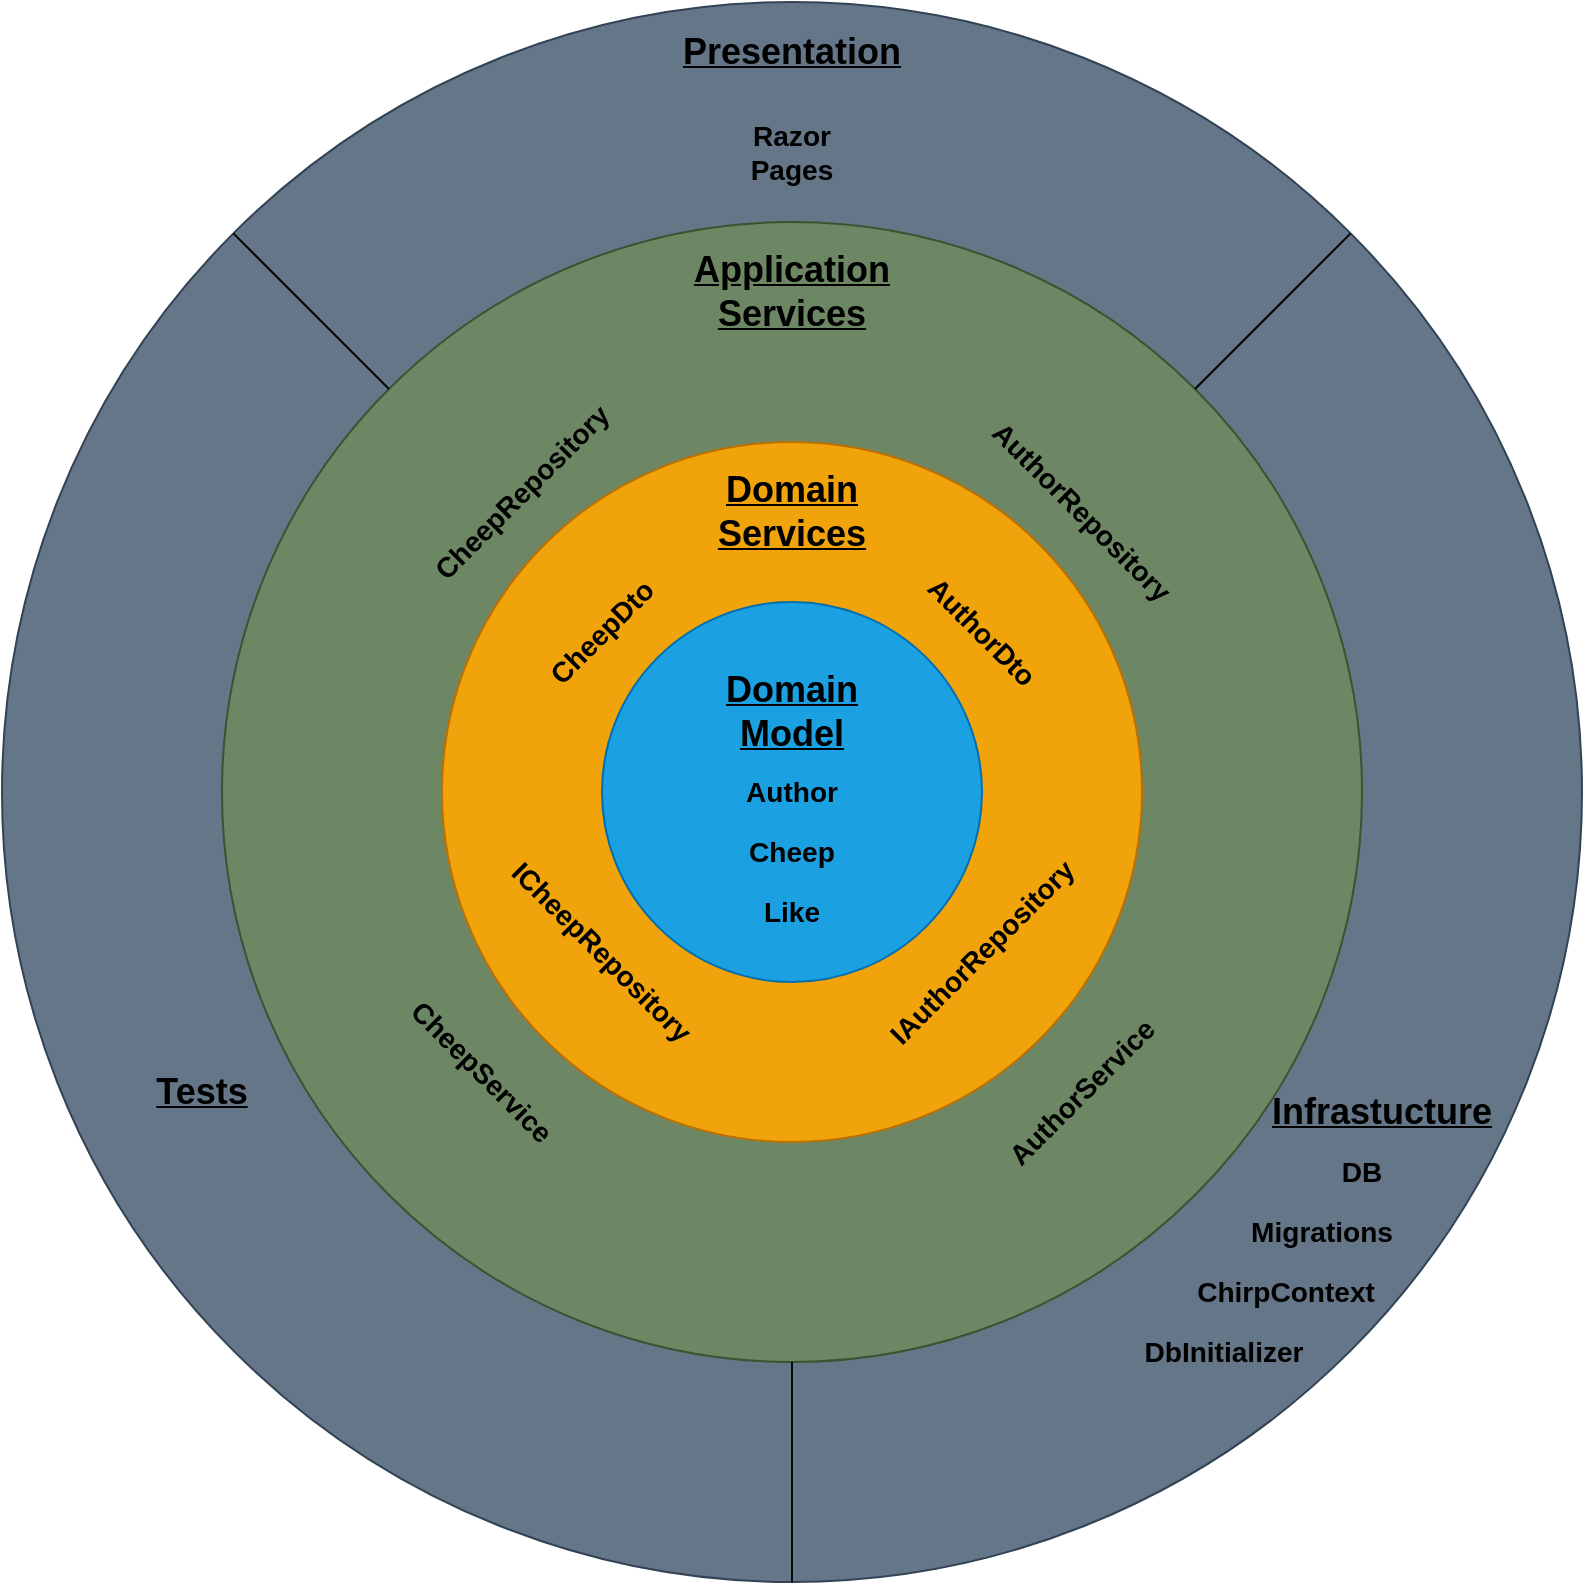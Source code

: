 <?xml version="1.0" encoding="UTF-8"?>
<mxfile version="22.1.11" type="google">
  <diagram name="Page-1" id="0ciU3ZzYEzsX3uOXQf9y">
    <mxGraphModel dx="1588" dy="840" grid="0" gridSize="10" guides="1" tooltips="1" connect="1" arrows="1" fold="1" page="0" pageScale="1" pageWidth="1100" pageHeight="850" math="0" shadow="0">
      <root>
        <mxCell id="0" />
        <mxCell id="1" parent="0" />
        <mxCell id="UKk3BZXmkDFEpoiNczB_-30" value="" style="ellipse;whiteSpace=wrap;html=1;aspect=fixed;fillColor=#647687;fontColor=#ffffff;strokeColor=#314354;" parent="1" vertex="1">
          <mxGeometry x="30" y="40" width="790" height="790" as="geometry" />
        </mxCell>
        <mxCell id="UKk3BZXmkDFEpoiNczB_-4" value="" style="ellipse;whiteSpace=wrap;html=1;aspect=fixed;fillColor=#6d8764;strokeColor=#3A5431;fontColor=#ffffff;" parent="1" vertex="1">
          <mxGeometry x="140" y="150" width="570" height="570" as="geometry" />
        </mxCell>
        <mxCell id="UKk3BZXmkDFEpoiNczB_-3" value="" style="ellipse;whiteSpace=wrap;html=1;aspect=fixed;fillColor=#f0a30a;strokeColor=#BD7000;fontColor=#000000;" parent="1" vertex="1">
          <mxGeometry x="250" y="260" width="350" height="350" as="geometry" />
        </mxCell>
        <mxCell id="UKk3BZXmkDFEpoiNczB_-1" value="" style="ellipse;whiteSpace=wrap;html=1;aspect=fixed;labelPosition=center;verticalLabelPosition=middle;align=center;verticalAlign=middle;fontSize=20;fillColor=#1ba1e2;strokeColor=#006EAF;fontColor=#ffffff;" parent="1" vertex="1">
          <mxGeometry x="330" y="340" width="190" height="190" as="geometry" />
        </mxCell>
        <mxCell id="UKk3BZXmkDFEpoiNczB_-17" value="&lt;h2&gt;Domain Model&lt;/h2&gt;" style="text;html=1;strokeColor=none;fillColor=none;align=center;verticalAlign=middle;whiteSpace=wrap;rounded=0;fontStyle=4" parent="1" vertex="1">
          <mxGeometry x="395" y="380" width="60" height="30" as="geometry" />
        </mxCell>
        <mxCell id="UKk3BZXmkDFEpoiNczB_-18" value="&lt;h3&gt;Author&lt;/h3&gt;" style="text;html=1;strokeColor=none;fillColor=none;align=center;verticalAlign=middle;whiteSpace=wrap;rounded=0;" parent="1" vertex="1">
          <mxGeometry x="395" y="420" width="60" height="30" as="geometry" />
        </mxCell>
        <mxCell id="UKk3BZXmkDFEpoiNczB_-19" value="&lt;h3&gt;Cheep&lt;/h3&gt;" style="text;html=1;strokeColor=none;fillColor=none;align=center;verticalAlign=middle;whiteSpace=wrap;rounded=0;" parent="1" vertex="1">
          <mxGeometry x="395" y="450" width="60" height="30" as="geometry" />
        </mxCell>
        <mxCell id="UKk3BZXmkDFEpoiNczB_-20" value="&lt;h3&gt;Like&lt;/h3&gt;" style="text;html=1;strokeColor=none;fillColor=none;align=center;verticalAlign=middle;whiteSpace=wrap;rounded=0;" parent="1" vertex="1">
          <mxGeometry x="395" y="480" width="60" height="30" as="geometry" />
        </mxCell>
        <mxCell id="UKk3BZXmkDFEpoiNczB_-21" value="&lt;h2&gt;Domain Services&lt;/h2&gt;" style="text;html=1;strokeColor=none;fillColor=none;align=center;verticalAlign=middle;whiteSpace=wrap;rounded=0;fontStyle=4;labelBorderColor=none;fontColor=#000000;" parent="1" vertex="1">
          <mxGeometry x="395" y="280" width="60" height="30" as="geometry" />
        </mxCell>
        <mxCell id="UKk3BZXmkDFEpoiNczB_-22" value="&lt;h3&gt;AuthorDto&lt;/h3&gt;" style="text;html=1;strokeColor=none;fillColor=none;align=center;verticalAlign=middle;whiteSpace=wrap;rounded=0;rotation=45;" parent="1" vertex="1">
          <mxGeometry x="490" y="340" width="60" height="30" as="geometry" />
        </mxCell>
        <mxCell id="UKk3BZXmkDFEpoiNczB_-23" value="&lt;h3&gt;CheepDto&lt;/h3&gt;" style="text;html=1;strokeColor=none;fillColor=none;align=center;verticalAlign=middle;whiteSpace=wrap;rounded=0;rotation=-45;" parent="1" vertex="1">
          <mxGeometry x="300" y="340" width="60" height="30" as="geometry" />
        </mxCell>
        <mxCell id="UKk3BZXmkDFEpoiNczB_-24" value="&lt;h3&gt;IAuthorRepository&lt;/h3&gt;" style="text;html=1;strokeColor=none;fillColor=none;align=center;verticalAlign=middle;whiteSpace=wrap;rounded=0;rotation=-45;" parent="1" vertex="1">
          <mxGeometry x="490" y="500" width="60" height="30" as="geometry" />
        </mxCell>
        <mxCell id="UKk3BZXmkDFEpoiNczB_-25" value="&lt;h3&gt;ICheepRepository&lt;/h3&gt;" style="text;html=1;strokeColor=none;fillColor=none;align=center;verticalAlign=middle;whiteSpace=wrap;rounded=0;rotation=45;" parent="1" vertex="1">
          <mxGeometry x="300" y="500" width="60" height="30" as="geometry" />
        </mxCell>
        <mxCell id="UKk3BZXmkDFEpoiNczB_-26" value="&lt;h2&gt;Application Services&lt;/h2&gt;" style="text;html=1;strokeColor=none;fillColor=none;align=center;verticalAlign=middle;whiteSpace=wrap;rounded=0;fontStyle=4" parent="1" vertex="1">
          <mxGeometry x="395" y="170" width="60" height="30" as="geometry" />
        </mxCell>
        <mxCell id="UKk3BZXmkDFEpoiNczB_-27" value="&lt;h3&gt;ChirpContext&lt;/h3&gt;" style="text;html=1;strokeColor=none;fillColor=none;align=center;verticalAlign=middle;whiteSpace=wrap;rounded=0;" parent="1" vertex="1">
          <mxGeometry x="642" y="670" width="60" height="30" as="geometry" />
        </mxCell>
        <mxCell id="UKk3BZXmkDFEpoiNczB_-28" value="&lt;h3&gt;CheepRepository&lt;/h3&gt;" style="text;html=1;strokeColor=none;fillColor=none;align=center;verticalAlign=middle;whiteSpace=wrap;rounded=0;rotation=-45;" parent="1" vertex="1">
          <mxGeometry x="260" y="270" width="60" height="30" as="geometry" />
        </mxCell>
        <mxCell id="UKk3BZXmkDFEpoiNczB_-29" value="&lt;h3&gt;AuthorRepository&lt;/h3&gt;" style="text;html=1;strokeColor=none;fillColor=none;align=center;verticalAlign=middle;whiteSpace=wrap;rounded=0;rotation=45;" parent="1" vertex="1">
          <mxGeometry x="540" y="280" width="60" height="30" as="geometry" />
        </mxCell>
        <mxCell id="UKk3BZXmkDFEpoiNczB_-31" value="&lt;h2&gt;Presentation&lt;/h2&gt;" style="text;html=1;strokeColor=none;fillColor=none;align=center;verticalAlign=middle;whiteSpace=wrap;rounded=0;fontStyle=4" parent="1" vertex="1">
          <mxGeometry x="395" y="50" width="60" height="30" as="geometry" />
        </mxCell>
        <mxCell id="UKk3BZXmkDFEpoiNczB_-32" value="&lt;h2&gt;Tests&lt;/h2&gt;" style="text;html=1;strokeColor=none;fillColor=none;align=center;verticalAlign=middle;whiteSpace=wrap;rounded=0;fontStyle=4" parent="1" vertex="1">
          <mxGeometry x="100" y="570" width="60" height="30" as="geometry" />
        </mxCell>
        <mxCell id="UKk3BZXmkDFEpoiNczB_-33" value="&lt;h2&gt;Infrastucture&lt;/h2&gt;" style="text;html=1;strokeColor=none;fillColor=none;align=center;verticalAlign=middle;whiteSpace=wrap;rounded=0;fontStyle=4" parent="1" vertex="1">
          <mxGeometry x="690" y="580" width="60" height="30" as="geometry" />
        </mxCell>
        <mxCell id="UKk3BZXmkDFEpoiNczB_-34" value="&lt;h3&gt;CheepService&lt;/h3&gt;" style="text;html=1;strokeColor=none;fillColor=none;align=center;verticalAlign=middle;whiteSpace=wrap;rounded=0;rotation=45;" parent="1" vertex="1">
          <mxGeometry x="240" y="560" width="60" height="30" as="geometry" />
        </mxCell>
        <mxCell id="UKk3BZXmkDFEpoiNczB_-35" value="&lt;h3&gt;AuthorService&lt;/h3&gt;" style="text;html=1;strokeColor=none;fillColor=none;align=center;verticalAlign=middle;whiteSpace=wrap;rounded=0;rotation=-45;" parent="1" vertex="1">
          <mxGeometry x="540" y="570" width="60" height="30" as="geometry" />
        </mxCell>
        <mxCell id="UKk3BZXmkDFEpoiNczB_-36" value="&lt;h3&gt;Migrations&lt;/h3&gt;" style="text;html=1;strokeColor=none;fillColor=none;align=center;verticalAlign=middle;whiteSpace=wrap;rounded=0;" parent="1" vertex="1">
          <mxGeometry x="660" y="640" width="60" height="30" as="geometry" />
        </mxCell>
        <mxCell id="UKk3BZXmkDFEpoiNczB_-37" value="&lt;h3&gt;DbInitializer&lt;/h3&gt;" style="text;html=1;strokeColor=none;fillColor=none;align=center;verticalAlign=middle;whiteSpace=wrap;rounded=0;" parent="1" vertex="1">
          <mxGeometry x="611" y="700" width="60" height="30" as="geometry" />
        </mxCell>
        <mxCell id="UKk3BZXmkDFEpoiNczB_-42" value="" style="endArrow=none;html=1;rounded=0;entryX=0;entryY=0;entryDx=0;entryDy=0;exitX=0;exitY=0;exitDx=0;exitDy=0;strokeColor=#000000;" parent="1" source="UKk3BZXmkDFEpoiNczB_-4" target="UKk3BZXmkDFEpoiNczB_-30" edge="1">
          <mxGeometry width="50" height="50" relative="1" as="geometry">
            <mxPoint x="130" y="240" as="sourcePoint" />
            <mxPoint x="180" y="190" as="targetPoint" />
          </mxGeometry>
        </mxCell>
        <mxCell id="UKk3BZXmkDFEpoiNczB_-43" value="" style="endArrow=none;html=1;rounded=0;entryX=1;entryY=0;entryDx=0;entryDy=0;exitX=1;exitY=0;exitDx=0;exitDy=0;strokeColor=#000000;" parent="1" source="UKk3BZXmkDFEpoiNczB_-4" target="UKk3BZXmkDFEpoiNczB_-30" edge="1">
          <mxGeometry width="50" height="50" relative="1" as="geometry">
            <mxPoint x="660" y="240" as="sourcePoint" />
            <mxPoint x="710" y="190" as="targetPoint" />
          </mxGeometry>
        </mxCell>
        <mxCell id="UKk3BZXmkDFEpoiNczB_-44" value="" style="endArrow=none;html=1;rounded=0;entryX=0.5;entryY=1;entryDx=0;entryDy=0;exitX=0.5;exitY=1;exitDx=0;exitDy=0;strokeColor=#080808;" parent="1" source="UKk3BZXmkDFEpoiNczB_-30" target="UKk3BZXmkDFEpoiNczB_-4" edge="1">
          <mxGeometry width="50" height="50" relative="1" as="geometry">
            <mxPoint x="390" y="800" as="sourcePoint" />
            <mxPoint x="440" y="750" as="targetPoint" />
          </mxGeometry>
        </mxCell>
        <mxCell id="UKk3BZXmkDFEpoiNczB_-45" value="&lt;h3&gt;Razor Pages&lt;/h3&gt;" style="text;html=1;strokeColor=none;fillColor=none;align=center;verticalAlign=middle;whiteSpace=wrap;rounded=0;" parent="1" vertex="1">
          <mxGeometry x="395" y="100" width="60" height="30" as="geometry" />
        </mxCell>
        <mxCell id="UKk3BZXmkDFEpoiNczB_-46" value="&lt;h3&gt;DB&lt;/h3&gt;" style="text;html=1;strokeColor=none;fillColor=none;align=center;verticalAlign=middle;whiteSpace=wrap;rounded=0;" parent="1" vertex="1">
          <mxGeometry x="680" y="610" width="60" height="30" as="geometry" />
        </mxCell>
      </root>
    </mxGraphModel>
  </diagram>
</mxfile>
